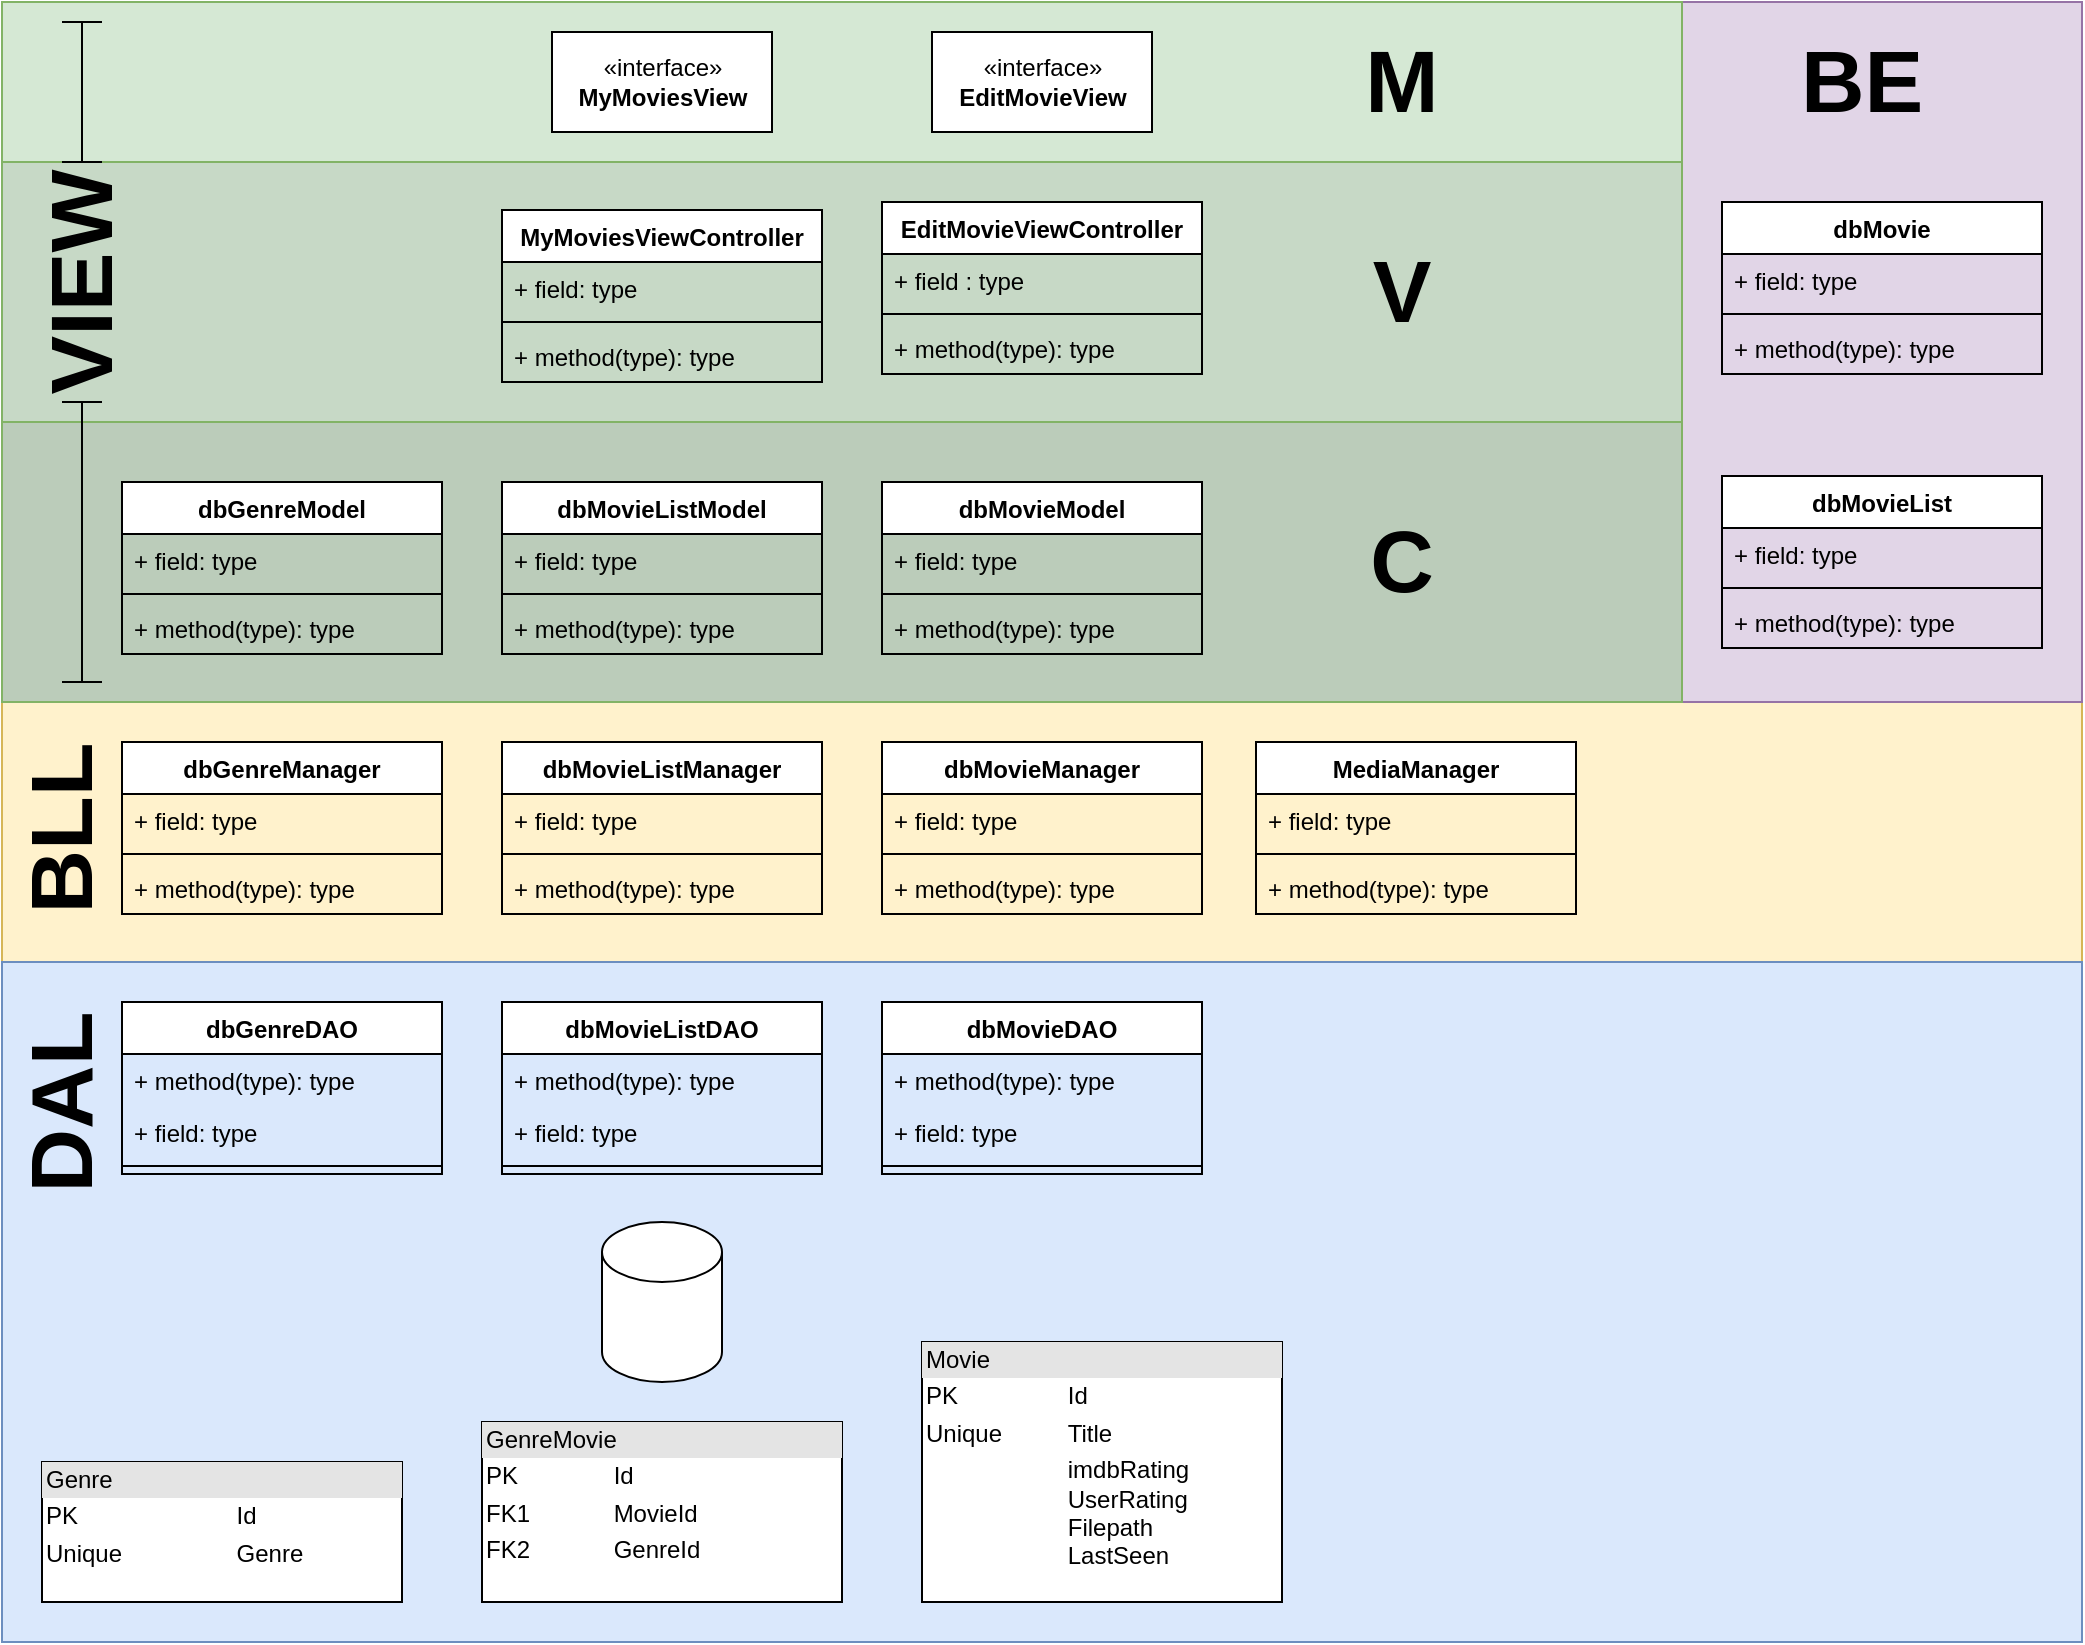 <mxfile version="14.0.3" type="github">
  <diagram id="QzoPu4DT6l2gLnQBSvGe" name="Page-1">
    <mxGraphModel dx="2064" dy="2061" grid="1" gridSize="10" guides="1" tooltips="1" connect="1" arrows="1" fold="1" page="1" pageScale="1" pageWidth="827" pageHeight="1169" math="0" shadow="0">
      <root>
        <mxCell id="0" />
        <mxCell id="1" parent="0" />
        <mxCell id="XMwsf6gSb7gvrzfZGbzO-81" value="" style="verticalLabelPosition=bottom;verticalAlign=top;html=1;shape=mxgraph.basic.rect;fillColor2=none;strokeWidth=1;size=20;indent=5;fillColor=#fff2cc;strokeColor=#d6b656;" vertex="1" parent="1">
          <mxGeometry x="40" y="-90" width="1040" height="130" as="geometry" />
        </mxCell>
        <mxCell id="XMwsf6gSb7gvrzfZGbzO-70" value="" style="verticalLabelPosition=bottom;verticalAlign=top;html=1;shape=mxgraph.basic.rect;fillColor2=none;strokeWidth=1;size=20;indent=5;fillColor=#e1d5e7;strokeColor=#9673a6;" vertex="1" parent="1">
          <mxGeometry x="880" y="-440" width="200" height="350" as="geometry" />
        </mxCell>
        <mxCell id="XMwsf6gSb7gvrzfZGbzO-69" value="" style="verticalLabelPosition=bottom;verticalAlign=top;html=1;shape=mxgraph.basic.rect;fillColor2=none;strokeWidth=1;size=20;indent=5;strokeColor=#82b366;fillColor=#D5E8D4;" vertex="1" parent="1">
          <mxGeometry x="40" y="-440" width="840" height="80" as="geometry" />
        </mxCell>
        <mxCell id="XMwsf6gSb7gvrzfZGbzO-68" value="" style="verticalLabelPosition=bottom;verticalAlign=top;html=1;shape=mxgraph.basic.rect;fillColor2=none;strokeWidth=1;size=20;indent=5;strokeColor=#82b366;fillColor=#C7D9C6;" vertex="1" parent="1">
          <mxGeometry x="40" y="-360" width="840" height="130" as="geometry" />
        </mxCell>
        <mxCell id="XMwsf6gSb7gvrzfZGbzO-67" value="" style="verticalLabelPosition=bottom;verticalAlign=top;html=1;shape=mxgraph.basic.rect;fillColor2=none;strokeWidth=1;size=20;indent=5;strokeColor=#82b366;fillColor=#BBCCBA;" vertex="1" parent="1">
          <mxGeometry x="40" y="-230" width="840" height="140" as="geometry" />
        </mxCell>
        <mxCell id="XMwsf6gSb7gvrzfZGbzO-65" value="" style="verticalLabelPosition=bottom;verticalAlign=top;html=1;shape=mxgraph.basic.rect;fillColor2=none;strokeWidth=1;size=20;indent=5;fillColor=#dae8fc;strokeColor=#6c8ebf;" vertex="1" parent="1">
          <mxGeometry x="40" y="40" width="1040" height="340" as="geometry" />
        </mxCell>
        <mxCell id="S7kz0tjFAxo3jspIBbJ1-5" value="&lt;div style=&quot;box-sizing: border-box ; width: 100% ; background: #e4e4e4 ; padding: 2px&quot;&gt;Movie&lt;/div&gt;&lt;table style=&quot;width: 100% ; font-size: 1em&quot; cellpadding=&quot;2&quot; cellspacing=&quot;0&quot;&gt;&lt;tbody&gt;&lt;tr&gt;&lt;td&gt;PK&lt;/td&gt;&lt;td&gt;Id&lt;/td&gt;&lt;/tr&gt;&lt;tr&gt;&lt;td&gt;Unique&lt;/td&gt;&lt;td&gt;Title&lt;/td&gt;&lt;/tr&gt;&lt;tr&gt;&lt;td&gt;&lt;/td&gt;&lt;td&gt;imdbRating&lt;br&gt;UserRating&lt;br&gt;Filepath&lt;br&gt;LastSeen&lt;/td&gt;&lt;/tr&gt;&lt;/tbody&gt;&lt;/table&gt;" style="verticalAlign=top;align=left;overflow=fill;html=1;" parent="1" vertex="1">
          <mxGeometry x="500" y="230" width="180" height="130" as="geometry" />
        </mxCell>
        <mxCell id="S7kz0tjFAxo3jspIBbJ1-6" value="&lt;div style=&quot;box-sizing: border-box ; width: 100% ; background: #e4e4e4 ; padding: 2px&quot;&gt;Genre&lt;/div&gt;&lt;table style=&quot;width: 100% ; font-size: 1em&quot; cellpadding=&quot;2&quot; cellspacing=&quot;0&quot;&gt;&lt;tbody&gt;&lt;tr&gt;&lt;td&gt;PK&lt;/td&gt;&lt;td&gt;Id&lt;/td&gt;&lt;/tr&gt;&lt;tr&gt;&lt;td&gt;Unique&lt;/td&gt;&lt;td&gt;Genre&lt;/td&gt;&lt;/tr&gt;&lt;tr&gt;&lt;td&gt;&lt;/td&gt;&lt;td&gt;&lt;br&gt;&lt;/td&gt;&lt;/tr&gt;&lt;/tbody&gt;&lt;/table&gt;" style="verticalAlign=top;align=left;overflow=fill;html=1;" parent="1" vertex="1">
          <mxGeometry x="60" y="290" width="180" height="70" as="geometry" />
        </mxCell>
        <mxCell id="S7kz0tjFAxo3jspIBbJ1-8" value="&lt;div style=&quot;box-sizing: border-box ; width: 100% ; background: #e4e4e4 ; padding: 2px&quot;&gt;GenreMovie&lt;/div&gt;&lt;table style=&quot;width: 100% ; font-size: 1em&quot; cellpadding=&quot;2&quot; cellspacing=&quot;0&quot;&gt;&lt;tbody&gt;&lt;tr&gt;&lt;td&gt;PK&lt;/td&gt;&lt;td&gt;Id&lt;/td&gt;&lt;/tr&gt;&lt;tr&gt;&lt;td&gt;FK1&lt;/td&gt;&lt;td&gt;MovieId&lt;/td&gt;&lt;/tr&gt;&lt;tr&gt;&lt;td&gt;FK2&lt;/td&gt;&lt;td&gt;GenreId&lt;/td&gt;&lt;/tr&gt;&lt;/tbody&gt;&lt;/table&gt;" style="verticalAlign=top;align=left;overflow=fill;html=1;" parent="1" vertex="1">
          <mxGeometry x="280" y="270" width="180" height="90" as="geometry" />
        </mxCell>
        <mxCell id="XMwsf6gSb7gvrzfZGbzO-1" value="" style="shape=cylinder3;whiteSpace=wrap;html=1;boundedLbl=1;backgroundOutline=1;size=15;" vertex="1" parent="1">
          <mxGeometry x="340" y="170" width="60" height="80" as="geometry" />
        </mxCell>
        <mxCell id="XMwsf6gSb7gvrzfZGbzO-2" value="dbGenreDAO" style="swimlane;fontStyle=1;align=center;verticalAlign=top;childLayout=stackLayout;horizontal=1;startSize=26;horizontalStack=0;resizeParent=1;resizeParentMax=0;resizeLast=0;collapsible=1;marginBottom=0;" vertex="1" parent="1">
          <mxGeometry x="100" y="60" width="160" height="86" as="geometry" />
        </mxCell>
        <mxCell id="XMwsf6gSb7gvrzfZGbzO-5" value="+ method(type): type" style="text;strokeColor=none;fillColor=none;align=left;verticalAlign=top;spacingLeft=4;spacingRight=4;overflow=hidden;rotatable=0;points=[[0,0.5],[1,0.5]];portConstraint=eastwest;" vertex="1" parent="XMwsf6gSb7gvrzfZGbzO-2">
          <mxGeometry y="26" width="160" height="26" as="geometry" />
        </mxCell>
        <mxCell id="XMwsf6gSb7gvrzfZGbzO-3" value="+ field: type" style="text;strokeColor=none;fillColor=none;align=left;verticalAlign=top;spacingLeft=4;spacingRight=4;overflow=hidden;rotatable=0;points=[[0,0.5],[1,0.5]];portConstraint=eastwest;" vertex="1" parent="XMwsf6gSb7gvrzfZGbzO-2">
          <mxGeometry y="52" width="160" height="26" as="geometry" />
        </mxCell>
        <mxCell id="XMwsf6gSb7gvrzfZGbzO-4" value="" style="line;strokeWidth=1;fillColor=none;align=left;verticalAlign=middle;spacingTop=-1;spacingLeft=3;spacingRight=3;rotatable=0;labelPosition=right;points=[];portConstraint=eastwest;" vertex="1" parent="XMwsf6gSb7gvrzfZGbzO-2">
          <mxGeometry y="78" width="160" height="8" as="geometry" />
        </mxCell>
        <mxCell id="XMwsf6gSb7gvrzfZGbzO-6" value="dbMovieDAO" style="swimlane;fontStyle=1;align=center;verticalAlign=top;childLayout=stackLayout;horizontal=1;startSize=26;horizontalStack=0;resizeParent=1;resizeParentMax=0;resizeLast=0;collapsible=1;marginBottom=0;" vertex="1" parent="1">
          <mxGeometry x="480" y="60" width="160" height="86" as="geometry" />
        </mxCell>
        <mxCell id="XMwsf6gSb7gvrzfZGbzO-9" value="+ method(type): type" style="text;strokeColor=none;fillColor=none;align=left;verticalAlign=top;spacingLeft=4;spacingRight=4;overflow=hidden;rotatable=0;points=[[0,0.5],[1,0.5]];portConstraint=eastwest;" vertex="1" parent="XMwsf6gSb7gvrzfZGbzO-6">
          <mxGeometry y="26" width="160" height="26" as="geometry" />
        </mxCell>
        <mxCell id="XMwsf6gSb7gvrzfZGbzO-7" value="+ field: type" style="text;strokeColor=none;fillColor=none;align=left;verticalAlign=top;spacingLeft=4;spacingRight=4;overflow=hidden;rotatable=0;points=[[0,0.5],[1,0.5]];portConstraint=eastwest;" vertex="1" parent="XMwsf6gSb7gvrzfZGbzO-6">
          <mxGeometry y="52" width="160" height="26" as="geometry" />
        </mxCell>
        <mxCell id="XMwsf6gSb7gvrzfZGbzO-8" value="" style="line;strokeWidth=1;fillColor=none;align=left;verticalAlign=middle;spacingTop=-1;spacingLeft=3;spacingRight=3;rotatable=0;labelPosition=right;points=[];portConstraint=eastwest;" vertex="1" parent="XMwsf6gSb7gvrzfZGbzO-6">
          <mxGeometry y="78" width="160" height="8" as="geometry" />
        </mxCell>
        <mxCell id="XMwsf6gSb7gvrzfZGbzO-10" value="dbGenreManager" style="swimlane;fontStyle=1;align=center;verticalAlign=top;childLayout=stackLayout;horizontal=1;startSize=26;horizontalStack=0;resizeParent=1;resizeParentMax=0;resizeLast=0;collapsible=1;marginBottom=0;" vertex="1" parent="1">
          <mxGeometry x="100" y="-70" width="160" height="86" as="geometry" />
        </mxCell>
        <mxCell id="XMwsf6gSb7gvrzfZGbzO-11" value="+ field: type" style="text;strokeColor=none;fillColor=none;align=left;verticalAlign=top;spacingLeft=4;spacingRight=4;overflow=hidden;rotatable=0;points=[[0,0.5],[1,0.5]];portConstraint=eastwest;" vertex="1" parent="XMwsf6gSb7gvrzfZGbzO-10">
          <mxGeometry y="26" width="160" height="26" as="geometry" />
        </mxCell>
        <mxCell id="XMwsf6gSb7gvrzfZGbzO-12" value="" style="line;strokeWidth=1;fillColor=none;align=left;verticalAlign=middle;spacingTop=-1;spacingLeft=3;spacingRight=3;rotatable=0;labelPosition=right;points=[];portConstraint=eastwest;" vertex="1" parent="XMwsf6gSb7gvrzfZGbzO-10">
          <mxGeometry y="52" width="160" height="8" as="geometry" />
        </mxCell>
        <mxCell id="XMwsf6gSb7gvrzfZGbzO-13" value="+ method(type): type" style="text;strokeColor=none;fillColor=none;align=left;verticalAlign=top;spacingLeft=4;spacingRight=4;overflow=hidden;rotatable=0;points=[[0,0.5],[1,0.5]];portConstraint=eastwest;" vertex="1" parent="XMwsf6gSb7gvrzfZGbzO-10">
          <mxGeometry y="60" width="160" height="26" as="geometry" />
        </mxCell>
        <mxCell id="XMwsf6gSb7gvrzfZGbzO-14" value="dbMovieManager" style="swimlane;fontStyle=1;align=center;verticalAlign=top;childLayout=stackLayout;horizontal=1;startSize=26;horizontalStack=0;resizeParent=1;resizeParentMax=0;resizeLast=0;collapsible=1;marginBottom=0;" vertex="1" parent="1">
          <mxGeometry x="480" y="-70" width="160" height="86" as="geometry" />
        </mxCell>
        <mxCell id="XMwsf6gSb7gvrzfZGbzO-15" value="+ field: type" style="text;strokeColor=none;fillColor=none;align=left;verticalAlign=top;spacingLeft=4;spacingRight=4;overflow=hidden;rotatable=0;points=[[0,0.5],[1,0.5]];portConstraint=eastwest;" vertex="1" parent="XMwsf6gSb7gvrzfZGbzO-14">
          <mxGeometry y="26" width="160" height="26" as="geometry" />
        </mxCell>
        <mxCell id="XMwsf6gSb7gvrzfZGbzO-16" value="" style="line;strokeWidth=1;fillColor=none;align=left;verticalAlign=middle;spacingTop=-1;spacingLeft=3;spacingRight=3;rotatable=0;labelPosition=right;points=[];portConstraint=eastwest;" vertex="1" parent="XMwsf6gSb7gvrzfZGbzO-14">
          <mxGeometry y="52" width="160" height="8" as="geometry" />
        </mxCell>
        <mxCell id="XMwsf6gSb7gvrzfZGbzO-17" value="+ method(type): type" style="text;strokeColor=none;fillColor=none;align=left;verticalAlign=top;spacingLeft=4;spacingRight=4;overflow=hidden;rotatable=0;points=[[0,0.5],[1,0.5]];portConstraint=eastwest;" vertex="1" parent="XMwsf6gSb7gvrzfZGbzO-14">
          <mxGeometry y="60" width="160" height="26" as="geometry" />
        </mxCell>
        <mxCell id="XMwsf6gSb7gvrzfZGbzO-18" value="dbMovieListDAO" style="swimlane;fontStyle=1;align=center;verticalAlign=top;childLayout=stackLayout;horizontal=1;startSize=26;horizontalStack=0;resizeParent=1;resizeParentMax=0;resizeLast=0;collapsible=1;marginBottom=0;" vertex="1" parent="1">
          <mxGeometry x="290" y="60" width="160" height="86" as="geometry" />
        </mxCell>
        <mxCell id="XMwsf6gSb7gvrzfZGbzO-21" value="+ method(type): type" style="text;strokeColor=none;fillColor=none;align=left;verticalAlign=top;spacingLeft=4;spacingRight=4;overflow=hidden;rotatable=0;points=[[0,0.5],[1,0.5]];portConstraint=eastwest;" vertex="1" parent="XMwsf6gSb7gvrzfZGbzO-18">
          <mxGeometry y="26" width="160" height="26" as="geometry" />
        </mxCell>
        <mxCell id="XMwsf6gSb7gvrzfZGbzO-19" value="+ field: type" style="text;strokeColor=none;fillColor=none;align=left;verticalAlign=top;spacingLeft=4;spacingRight=4;overflow=hidden;rotatable=0;points=[[0,0.5],[1,0.5]];portConstraint=eastwest;" vertex="1" parent="XMwsf6gSb7gvrzfZGbzO-18">
          <mxGeometry y="52" width="160" height="26" as="geometry" />
        </mxCell>
        <mxCell id="XMwsf6gSb7gvrzfZGbzO-20" value="" style="line;strokeWidth=1;fillColor=none;align=left;verticalAlign=middle;spacingTop=-1;spacingLeft=3;spacingRight=3;rotatable=0;labelPosition=right;points=[];portConstraint=eastwest;" vertex="1" parent="XMwsf6gSb7gvrzfZGbzO-18">
          <mxGeometry y="78" width="160" height="8" as="geometry" />
        </mxCell>
        <mxCell id="XMwsf6gSb7gvrzfZGbzO-22" value="dbMovieListManager" style="swimlane;fontStyle=1;align=center;verticalAlign=top;childLayout=stackLayout;horizontal=1;startSize=26;horizontalStack=0;resizeParent=1;resizeParentMax=0;resizeLast=0;collapsible=1;marginBottom=0;" vertex="1" parent="1">
          <mxGeometry x="290" y="-70" width="160" height="86" as="geometry" />
        </mxCell>
        <mxCell id="XMwsf6gSb7gvrzfZGbzO-23" value="+ field: type" style="text;strokeColor=none;fillColor=none;align=left;verticalAlign=top;spacingLeft=4;spacingRight=4;overflow=hidden;rotatable=0;points=[[0,0.5],[1,0.5]];portConstraint=eastwest;" vertex="1" parent="XMwsf6gSb7gvrzfZGbzO-22">
          <mxGeometry y="26" width="160" height="26" as="geometry" />
        </mxCell>
        <mxCell id="XMwsf6gSb7gvrzfZGbzO-24" value="" style="line;strokeWidth=1;fillColor=none;align=left;verticalAlign=middle;spacingTop=-1;spacingLeft=3;spacingRight=3;rotatable=0;labelPosition=right;points=[];portConstraint=eastwest;" vertex="1" parent="XMwsf6gSb7gvrzfZGbzO-22">
          <mxGeometry y="52" width="160" height="8" as="geometry" />
        </mxCell>
        <mxCell id="XMwsf6gSb7gvrzfZGbzO-25" value="+ method(type): type" style="text;strokeColor=none;fillColor=none;align=left;verticalAlign=top;spacingLeft=4;spacingRight=4;overflow=hidden;rotatable=0;points=[[0,0.5],[1,0.5]];portConstraint=eastwest;" vertex="1" parent="XMwsf6gSb7gvrzfZGbzO-22">
          <mxGeometry y="60" width="160" height="26" as="geometry" />
        </mxCell>
        <mxCell id="XMwsf6gSb7gvrzfZGbzO-26" value="dbMovieListModel" style="swimlane;fontStyle=1;align=center;verticalAlign=top;childLayout=stackLayout;horizontal=1;startSize=26;horizontalStack=0;resizeParent=1;resizeParentMax=0;resizeLast=0;collapsible=1;marginBottom=0;" vertex="1" parent="1">
          <mxGeometry x="290" y="-200" width="160" height="86" as="geometry" />
        </mxCell>
        <mxCell id="XMwsf6gSb7gvrzfZGbzO-27" value="+ field: type" style="text;strokeColor=none;fillColor=none;align=left;verticalAlign=top;spacingLeft=4;spacingRight=4;overflow=hidden;rotatable=0;points=[[0,0.5],[1,0.5]];portConstraint=eastwest;" vertex="1" parent="XMwsf6gSb7gvrzfZGbzO-26">
          <mxGeometry y="26" width="160" height="26" as="geometry" />
        </mxCell>
        <mxCell id="XMwsf6gSb7gvrzfZGbzO-28" value="" style="line;strokeWidth=1;fillColor=none;align=left;verticalAlign=middle;spacingTop=-1;spacingLeft=3;spacingRight=3;rotatable=0;labelPosition=right;points=[];portConstraint=eastwest;" vertex="1" parent="XMwsf6gSb7gvrzfZGbzO-26">
          <mxGeometry y="52" width="160" height="8" as="geometry" />
        </mxCell>
        <mxCell id="XMwsf6gSb7gvrzfZGbzO-29" value="+ method(type): type" style="text;strokeColor=none;fillColor=none;align=left;verticalAlign=top;spacingLeft=4;spacingRight=4;overflow=hidden;rotatable=0;points=[[0,0.5],[1,0.5]];portConstraint=eastwest;" vertex="1" parent="XMwsf6gSb7gvrzfZGbzO-26">
          <mxGeometry y="60" width="160" height="26" as="geometry" />
        </mxCell>
        <mxCell id="XMwsf6gSb7gvrzfZGbzO-30" value="dbMovieModel" style="swimlane;fontStyle=1;align=center;verticalAlign=top;childLayout=stackLayout;horizontal=1;startSize=26;horizontalStack=0;resizeParent=1;resizeParentMax=0;resizeLast=0;collapsible=1;marginBottom=0;" vertex="1" parent="1">
          <mxGeometry x="480" y="-200" width="160" height="86" as="geometry" />
        </mxCell>
        <mxCell id="XMwsf6gSb7gvrzfZGbzO-31" value="+ field: type" style="text;strokeColor=none;fillColor=none;align=left;verticalAlign=top;spacingLeft=4;spacingRight=4;overflow=hidden;rotatable=0;points=[[0,0.5],[1,0.5]];portConstraint=eastwest;" vertex="1" parent="XMwsf6gSb7gvrzfZGbzO-30">
          <mxGeometry y="26" width="160" height="26" as="geometry" />
        </mxCell>
        <mxCell id="XMwsf6gSb7gvrzfZGbzO-32" value="" style="line;strokeWidth=1;fillColor=none;align=left;verticalAlign=middle;spacingTop=-1;spacingLeft=3;spacingRight=3;rotatable=0;labelPosition=right;points=[];portConstraint=eastwest;" vertex="1" parent="XMwsf6gSb7gvrzfZGbzO-30">
          <mxGeometry y="52" width="160" height="8" as="geometry" />
        </mxCell>
        <mxCell id="XMwsf6gSb7gvrzfZGbzO-33" value="+ method(type): type" style="text;strokeColor=none;fillColor=none;align=left;verticalAlign=top;spacingLeft=4;spacingRight=4;overflow=hidden;rotatable=0;points=[[0,0.5],[1,0.5]];portConstraint=eastwest;" vertex="1" parent="XMwsf6gSb7gvrzfZGbzO-30">
          <mxGeometry y="60" width="160" height="26" as="geometry" />
        </mxCell>
        <mxCell id="XMwsf6gSb7gvrzfZGbzO-34" value="MediaManager" style="swimlane;fontStyle=1;align=center;verticalAlign=top;childLayout=stackLayout;horizontal=1;startSize=26;horizontalStack=0;resizeParent=1;resizeParentMax=0;resizeLast=0;collapsible=1;marginBottom=0;" vertex="1" parent="1">
          <mxGeometry x="667" y="-70" width="160" height="86" as="geometry" />
        </mxCell>
        <mxCell id="XMwsf6gSb7gvrzfZGbzO-35" value="+ field: type" style="text;strokeColor=none;fillColor=none;align=left;verticalAlign=top;spacingLeft=4;spacingRight=4;overflow=hidden;rotatable=0;points=[[0,0.5],[1,0.5]];portConstraint=eastwest;" vertex="1" parent="XMwsf6gSb7gvrzfZGbzO-34">
          <mxGeometry y="26" width="160" height="26" as="geometry" />
        </mxCell>
        <mxCell id="XMwsf6gSb7gvrzfZGbzO-36" value="" style="line;strokeWidth=1;fillColor=none;align=left;verticalAlign=middle;spacingTop=-1;spacingLeft=3;spacingRight=3;rotatable=0;labelPosition=right;points=[];portConstraint=eastwest;" vertex="1" parent="XMwsf6gSb7gvrzfZGbzO-34">
          <mxGeometry y="52" width="160" height="8" as="geometry" />
        </mxCell>
        <mxCell id="XMwsf6gSb7gvrzfZGbzO-37" value="+ method(type): type" style="text;strokeColor=none;fillColor=none;align=left;verticalAlign=top;spacingLeft=4;spacingRight=4;overflow=hidden;rotatable=0;points=[[0,0.5],[1,0.5]];portConstraint=eastwest;" vertex="1" parent="XMwsf6gSb7gvrzfZGbzO-34">
          <mxGeometry y="60" width="160" height="26" as="geometry" />
        </mxCell>
        <mxCell id="XMwsf6gSb7gvrzfZGbzO-38" value="dbGenreModel" style="swimlane;fontStyle=1;align=center;verticalAlign=top;childLayout=stackLayout;horizontal=1;startSize=26;horizontalStack=0;resizeParent=1;resizeParentMax=0;resizeLast=0;collapsible=1;marginBottom=0;" vertex="1" parent="1">
          <mxGeometry x="100" y="-200" width="160" height="86" as="geometry" />
        </mxCell>
        <mxCell id="XMwsf6gSb7gvrzfZGbzO-39" value="+ field: type" style="text;strokeColor=none;fillColor=none;align=left;verticalAlign=top;spacingLeft=4;spacingRight=4;overflow=hidden;rotatable=0;points=[[0,0.5],[1,0.5]];portConstraint=eastwest;" vertex="1" parent="XMwsf6gSb7gvrzfZGbzO-38">
          <mxGeometry y="26" width="160" height="26" as="geometry" />
        </mxCell>
        <mxCell id="XMwsf6gSb7gvrzfZGbzO-40" value="" style="line;strokeWidth=1;fillColor=none;align=left;verticalAlign=middle;spacingTop=-1;spacingLeft=3;spacingRight=3;rotatable=0;labelPosition=right;points=[];portConstraint=eastwest;" vertex="1" parent="XMwsf6gSb7gvrzfZGbzO-38">
          <mxGeometry y="52" width="160" height="8" as="geometry" />
        </mxCell>
        <mxCell id="XMwsf6gSb7gvrzfZGbzO-41" value="+ method(type): type" style="text;strokeColor=none;fillColor=none;align=left;verticalAlign=top;spacingLeft=4;spacingRight=4;overflow=hidden;rotatable=0;points=[[0,0.5],[1,0.5]];portConstraint=eastwest;" vertex="1" parent="XMwsf6gSb7gvrzfZGbzO-38">
          <mxGeometry y="60" width="160" height="26" as="geometry" />
        </mxCell>
        <mxCell id="XMwsf6gSb7gvrzfZGbzO-42" value="MyMoviesViewController" style="swimlane;fontStyle=1;align=center;verticalAlign=top;childLayout=stackLayout;horizontal=1;startSize=26;horizontalStack=0;resizeParent=1;resizeParentMax=0;resizeLast=0;collapsible=1;marginBottom=0;" vertex="1" parent="1">
          <mxGeometry x="290" y="-336" width="160" height="86" as="geometry" />
        </mxCell>
        <mxCell id="XMwsf6gSb7gvrzfZGbzO-43" value="+ field: type" style="text;strokeColor=none;fillColor=none;align=left;verticalAlign=top;spacingLeft=4;spacingRight=4;overflow=hidden;rotatable=0;points=[[0,0.5],[1,0.5]];portConstraint=eastwest;" vertex="1" parent="XMwsf6gSb7gvrzfZGbzO-42">
          <mxGeometry y="26" width="160" height="26" as="geometry" />
        </mxCell>
        <mxCell id="XMwsf6gSb7gvrzfZGbzO-44" value="" style="line;strokeWidth=1;fillColor=none;align=left;verticalAlign=middle;spacingTop=-1;spacingLeft=3;spacingRight=3;rotatable=0;labelPosition=right;points=[];portConstraint=eastwest;" vertex="1" parent="XMwsf6gSb7gvrzfZGbzO-42">
          <mxGeometry y="52" width="160" height="8" as="geometry" />
        </mxCell>
        <mxCell id="XMwsf6gSb7gvrzfZGbzO-45" value="+ method(type): type" style="text;strokeColor=none;fillColor=none;align=left;verticalAlign=top;spacingLeft=4;spacingRight=4;overflow=hidden;rotatable=0;points=[[0,0.5],[1,0.5]];portConstraint=eastwest;" vertex="1" parent="XMwsf6gSb7gvrzfZGbzO-42">
          <mxGeometry y="60" width="160" height="26" as="geometry" />
        </mxCell>
        <mxCell id="XMwsf6gSb7gvrzfZGbzO-46" value="EditMovieViewController" style="swimlane;fontStyle=1;align=center;verticalAlign=top;childLayout=stackLayout;horizontal=1;startSize=26;horizontalStack=0;resizeParent=1;resizeParentMax=0;resizeLast=0;collapsible=1;marginBottom=0;" vertex="1" parent="1">
          <mxGeometry x="480" y="-340" width="160" height="86" as="geometry" />
        </mxCell>
        <mxCell id="XMwsf6gSb7gvrzfZGbzO-50" value="+ field : type" style="text;strokeColor=none;fillColor=none;align=left;verticalAlign=top;spacingLeft=4;spacingRight=4;overflow=hidden;rotatable=0;points=[[0,0.5],[1,0.5]];portConstraint=eastwest;" vertex="1" parent="XMwsf6gSb7gvrzfZGbzO-46">
          <mxGeometry y="26" width="160" height="26" as="geometry" />
        </mxCell>
        <mxCell id="XMwsf6gSb7gvrzfZGbzO-48" value="" style="line;strokeWidth=1;fillColor=none;align=left;verticalAlign=middle;spacingTop=-1;spacingLeft=3;spacingRight=3;rotatable=0;labelPosition=right;points=[];portConstraint=eastwest;" vertex="1" parent="XMwsf6gSb7gvrzfZGbzO-46">
          <mxGeometry y="52" width="160" height="8" as="geometry" />
        </mxCell>
        <mxCell id="XMwsf6gSb7gvrzfZGbzO-49" value="+ method(type): type" style="text;strokeColor=none;fillColor=none;align=left;verticalAlign=top;spacingLeft=4;spacingRight=4;overflow=hidden;rotatable=0;points=[[0,0.5],[1,0.5]];portConstraint=eastwest;" vertex="1" parent="XMwsf6gSb7gvrzfZGbzO-46">
          <mxGeometry y="60" width="160" height="26" as="geometry" />
        </mxCell>
        <mxCell id="XMwsf6gSb7gvrzfZGbzO-51" value="«interface»&lt;br&gt;&lt;b&gt;MyMoviesView&lt;/b&gt;" style="html=1;" vertex="1" parent="1">
          <mxGeometry x="315" y="-425" width="110" height="50" as="geometry" />
        </mxCell>
        <mxCell id="XMwsf6gSb7gvrzfZGbzO-52" value="«interface»&lt;br&gt;&lt;b&gt;EditMovieView&lt;/b&gt;" style="html=1;" vertex="1" parent="1">
          <mxGeometry x="505" y="-425" width="110" height="50" as="geometry" />
        </mxCell>
        <mxCell id="XMwsf6gSb7gvrzfZGbzO-57" value="dbMovie" style="swimlane;fontStyle=1;align=center;verticalAlign=top;childLayout=stackLayout;horizontal=1;startSize=26;horizontalStack=0;resizeParent=1;resizeParentMax=0;resizeLast=0;collapsible=1;marginBottom=0;" vertex="1" parent="1">
          <mxGeometry x="900" y="-340" width="160" height="86" as="geometry" />
        </mxCell>
        <mxCell id="XMwsf6gSb7gvrzfZGbzO-58" value="+ field: type" style="text;strokeColor=none;fillColor=none;align=left;verticalAlign=top;spacingLeft=4;spacingRight=4;overflow=hidden;rotatable=0;points=[[0,0.5],[1,0.5]];portConstraint=eastwest;" vertex="1" parent="XMwsf6gSb7gvrzfZGbzO-57">
          <mxGeometry y="26" width="160" height="26" as="geometry" />
        </mxCell>
        <mxCell id="XMwsf6gSb7gvrzfZGbzO-59" value="" style="line;strokeWidth=1;fillColor=none;align=left;verticalAlign=middle;spacingTop=-1;spacingLeft=3;spacingRight=3;rotatable=0;labelPosition=right;points=[];portConstraint=eastwest;" vertex="1" parent="XMwsf6gSb7gvrzfZGbzO-57">
          <mxGeometry y="52" width="160" height="8" as="geometry" />
        </mxCell>
        <mxCell id="XMwsf6gSb7gvrzfZGbzO-60" value="+ method(type): type" style="text;strokeColor=none;fillColor=none;align=left;verticalAlign=top;spacingLeft=4;spacingRight=4;overflow=hidden;rotatable=0;points=[[0,0.5],[1,0.5]];portConstraint=eastwest;" vertex="1" parent="XMwsf6gSb7gvrzfZGbzO-57">
          <mxGeometry y="60" width="160" height="26" as="geometry" />
        </mxCell>
        <mxCell id="XMwsf6gSb7gvrzfZGbzO-61" value="dbMovieList" style="swimlane;fontStyle=1;align=center;verticalAlign=top;childLayout=stackLayout;horizontal=1;startSize=26;horizontalStack=0;resizeParent=1;resizeParentMax=0;resizeLast=0;collapsible=1;marginBottom=0;" vertex="1" parent="1">
          <mxGeometry x="900" y="-203" width="160" height="86" as="geometry" />
        </mxCell>
        <mxCell id="XMwsf6gSb7gvrzfZGbzO-62" value="+ field: type" style="text;strokeColor=none;fillColor=none;align=left;verticalAlign=top;spacingLeft=4;spacingRight=4;overflow=hidden;rotatable=0;points=[[0,0.5],[1,0.5]];portConstraint=eastwest;" vertex="1" parent="XMwsf6gSb7gvrzfZGbzO-61">
          <mxGeometry y="26" width="160" height="26" as="geometry" />
        </mxCell>
        <mxCell id="XMwsf6gSb7gvrzfZGbzO-63" value="" style="line;strokeWidth=1;fillColor=none;align=left;verticalAlign=middle;spacingTop=-1;spacingLeft=3;spacingRight=3;rotatable=0;labelPosition=right;points=[];portConstraint=eastwest;" vertex="1" parent="XMwsf6gSb7gvrzfZGbzO-61">
          <mxGeometry y="52" width="160" height="8" as="geometry" />
        </mxCell>
        <mxCell id="XMwsf6gSb7gvrzfZGbzO-64" value="+ method(type): type" style="text;strokeColor=none;fillColor=none;align=left;verticalAlign=top;spacingLeft=4;spacingRight=4;overflow=hidden;rotatable=0;points=[[0,0.5],[1,0.5]];portConstraint=eastwest;" vertex="1" parent="XMwsf6gSb7gvrzfZGbzO-61">
          <mxGeometry y="60" width="160" height="26" as="geometry" />
        </mxCell>
        <mxCell id="XMwsf6gSb7gvrzfZGbzO-71" value="&lt;b&gt;&lt;font style=&quot;font-size: 44px&quot;&gt;M&lt;/font&gt;&lt;/b&gt;" style="text;html=1;strokeColor=none;fillColor=none;align=center;verticalAlign=middle;whiteSpace=wrap;rounded=0;fontSize=18;" vertex="1" parent="1">
          <mxGeometry x="720" y="-410" width="40" height="20" as="geometry" />
        </mxCell>
        <mxCell id="XMwsf6gSb7gvrzfZGbzO-72" value="&lt;b&gt;&lt;font style=&quot;font-size: 44px&quot;&gt;V&lt;/font&gt;&lt;/b&gt;" style="text;html=1;strokeColor=none;fillColor=none;align=center;verticalAlign=middle;whiteSpace=wrap;rounded=0;fontSize=18;" vertex="1" parent="1">
          <mxGeometry x="720" y="-305" width="40" height="20" as="geometry" />
        </mxCell>
        <mxCell id="XMwsf6gSb7gvrzfZGbzO-73" value="&lt;span style=&quot;font-size: 44px&quot;&gt;&lt;b&gt;C&lt;/b&gt;&lt;/span&gt;" style="text;html=1;strokeColor=none;fillColor=none;align=center;verticalAlign=middle;whiteSpace=wrap;rounded=0;fontSize=18;" vertex="1" parent="1">
          <mxGeometry x="720" y="-170" width="40" height="20" as="geometry" />
        </mxCell>
        <mxCell id="XMwsf6gSb7gvrzfZGbzO-74" value="&lt;b&gt;&lt;font style=&quot;font-size: 44px&quot;&gt;BE&lt;/font&gt;&lt;/b&gt;" style="text;html=1;strokeColor=none;fillColor=none;align=center;verticalAlign=middle;whiteSpace=wrap;rounded=0;fontSize=18;" vertex="1" parent="1">
          <mxGeometry x="950" y="-410" width="40" height="20" as="geometry" />
        </mxCell>
        <mxCell id="XMwsf6gSb7gvrzfZGbzO-75" value="&lt;b&gt;&lt;font style=&quot;font-size: 44px&quot;&gt;BLL&lt;/font&gt;&lt;/b&gt;" style="text;html=1;strokeColor=none;fillColor=none;align=center;verticalAlign=middle;whiteSpace=wrap;rounded=0;fontSize=18;rotation=270;" vertex="1" parent="1">
          <mxGeometry x="50" y="-37" width="40" height="20" as="geometry" />
        </mxCell>
        <mxCell id="XMwsf6gSb7gvrzfZGbzO-76" value="&lt;b&gt;&lt;font style=&quot;font-size: 44px&quot;&gt;DAL&lt;/font&gt;&lt;/b&gt;" style="text;html=1;strokeColor=none;fillColor=none;align=center;verticalAlign=middle;whiteSpace=wrap;rounded=0;fontSize=18;rotation=270;" vertex="1" parent="1">
          <mxGeometry x="50" y="100" width="40" height="20" as="geometry" />
        </mxCell>
        <mxCell id="XMwsf6gSb7gvrzfZGbzO-77" value="&lt;b&gt;&lt;font style=&quot;font-size: 44px&quot;&gt;VIEW&lt;/font&gt;&lt;/b&gt;" style="text;html=1;strokeColor=none;fillColor=none;align=center;verticalAlign=middle;whiteSpace=wrap;rounded=0;fontSize=18;rotation=270;" vertex="1" parent="1">
          <mxGeometry x="60" y="-310" width="40" height="20" as="geometry" />
        </mxCell>
        <mxCell id="XMwsf6gSb7gvrzfZGbzO-78" value="" style="shape=crossbar;whiteSpace=wrap;html=1;rounded=1;fillColor=#D5E8D4;fontSize=18;direction=south;" vertex="1" parent="1">
          <mxGeometry x="70" y="-430" width="20" height="70" as="geometry" />
        </mxCell>
        <mxCell id="XMwsf6gSb7gvrzfZGbzO-79" value="" style="shape=crossbar;whiteSpace=wrap;html=1;rounded=1;fillColor=#D5E8D4;fontSize=18;direction=south;" vertex="1" parent="1">
          <mxGeometry x="70" y="-240" width="20" height="140" as="geometry" />
        </mxCell>
      </root>
    </mxGraphModel>
  </diagram>
</mxfile>
